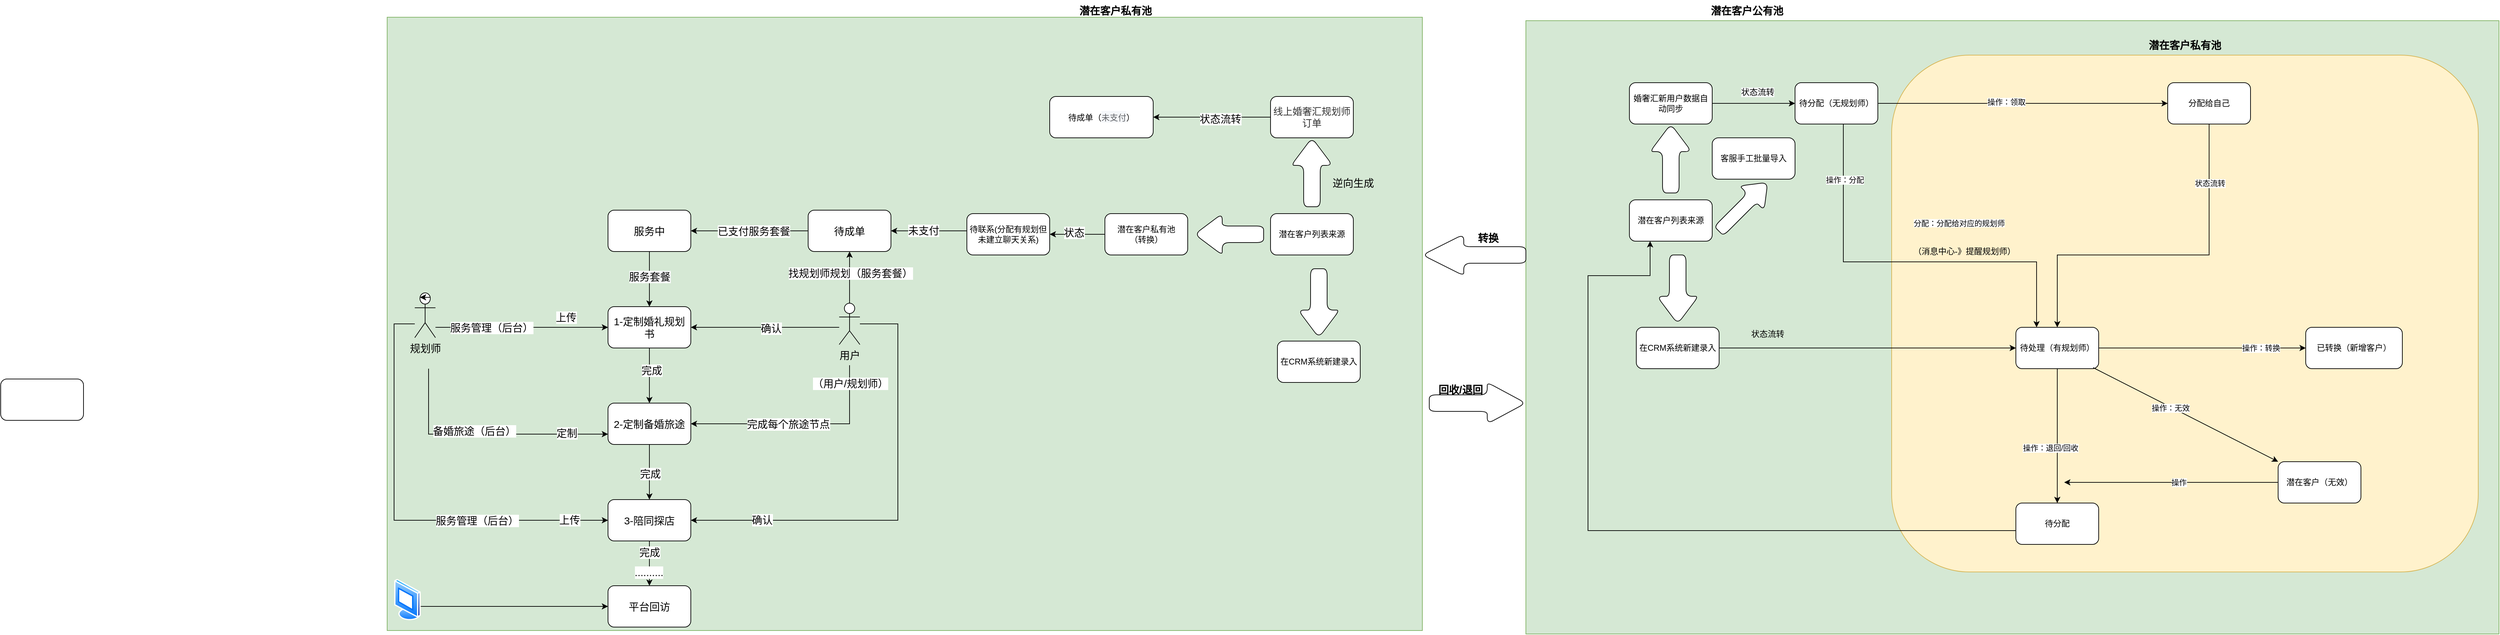 <mxfile version="20.5.3" type="github">
  <diagram id="AHrSXwYfTzhvrlqlwkTV" name="第 1 页">
    <mxGraphModel dx="5175" dy="2383" grid="1" gridSize="10" guides="1" tooltips="1" connect="1" arrows="1" fold="1" page="1" pageScale="1" pageWidth="827" pageHeight="1169" math="0" shadow="0">
      <root>
        <mxCell id="0" />
        <mxCell id="1" parent="0" />
        <mxCell id="m_f-bOdlUHWgCZtoHaHE-9" value="" style="rounded=0;whiteSpace=wrap;html=1;fontSize=15;fillColor=#d5e8d4;strokeColor=#82b366;" vertex="1" parent="1">
          <mxGeometry x="-1720" y="-65" width="1500" height="890" as="geometry" />
        </mxCell>
        <mxCell id="jvQon4aiT2xwoVpZ9eFU-58" value="" style="rounded=0;whiteSpace=wrap;html=1;fillColor=#d5e8d4;strokeColor=#82b366;" parent="1" vertex="1">
          <mxGeometry x="-70" y="-60" width="1410" height="890" as="geometry" />
        </mxCell>
        <mxCell id="m_f-bOdlUHWgCZtoHaHE-1" value="" style="rounded=1;whiteSpace=wrap;html=1;fillColor=#fff2cc;strokeColor=#d6b656;" vertex="1" parent="1">
          <mxGeometry x="460" y="-10" width="850" height="750" as="geometry" />
        </mxCell>
        <mxCell id="jvQon4aiT2xwoVpZ9eFU-1" value="潜在客户列表来源" style="rounded=1;whiteSpace=wrap;html=1;" parent="1" vertex="1">
          <mxGeometry x="80" y="200" width="120" height="60" as="geometry" />
        </mxCell>
        <mxCell id="jvQon4aiT2xwoVpZ9eFU-4" value="" style="shape=singleArrow;whiteSpace=wrap;html=1;arrowWidth=0.4;arrowSize=0.4;rounded=1;direction=south;rotation=-180;" parent="1" vertex="1">
          <mxGeometry x="110" y="90" width="60" height="100" as="geometry" />
        </mxCell>
        <mxCell id="jvQon4aiT2xwoVpZ9eFU-17" value="" style="edgeStyle=orthogonalEdgeStyle;rounded=0;orthogonalLoop=1;jettySize=auto;html=1;" parent="1" source="jvQon4aiT2xwoVpZ9eFU-5" target="jvQon4aiT2xwoVpZ9eFU-16" edge="1">
          <mxGeometry relative="1" as="geometry" />
        </mxCell>
        <mxCell id="jvQon4aiT2xwoVpZ9eFU-5" value="婚奢汇新用户数据自动同步" style="rounded=1;whiteSpace=wrap;html=1;" parent="1" vertex="1">
          <mxGeometry x="80" y="30" width="120" height="60" as="geometry" />
        </mxCell>
        <mxCell id="jvQon4aiT2xwoVpZ9eFU-6" value="客服手工批量导入" style="whiteSpace=wrap;html=1;rounded=1;" parent="1" vertex="1">
          <mxGeometry x="200" y="110" width="120" height="60" as="geometry" />
        </mxCell>
        <mxCell id="jvQon4aiT2xwoVpZ9eFU-14" value="" style="edgeStyle=orthogonalEdgeStyle;rounded=0;orthogonalLoop=1;jettySize=auto;html=1;" parent="1" source="jvQon4aiT2xwoVpZ9eFU-10" target="jvQon4aiT2xwoVpZ9eFU-13" edge="1">
          <mxGeometry relative="1" as="geometry" />
        </mxCell>
        <mxCell id="jvQon4aiT2xwoVpZ9eFU-10" value="在CRM系统新建录入" style="whiteSpace=wrap;html=1;rounded=1;" parent="1" vertex="1">
          <mxGeometry x="90" y="385" width="120" height="60" as="geometry" />
        </mxCell>
        <mxCell id="jvQon4aiT2xwoVpZ9eFU-12" value="" style="shape=singleArrow;whiteSpace=wrap;html=1;arrowWidth=0.4;arrowSize=0.4;rounded=1;direction=south;" parent="1" vertex="1">
          <mxGeometry x="120" y="280" width="60" height="100" as="geometry" />
        </mxCell>
        <mxCell id="jvQon4aiT2xwoVpZ9eFU-26" value="" style="edgeStyle=orthogonalEdgeStyle;rounded=0;orthogonalLoop=1;jettySize=auto;html=1;" parent="1" source="jvQon4aiT2xwoVpZ9eFU-13" target="jvQon4aiT2xwoVpZ9eFU-25" edge="1">
          <mxGeometry relative="1" as="geometry" />
        </mxCell>
        <mxCell id="jvQon4aiT2xwoVpZ9eFU-27" value="操作：退回/回收" style="edgeLabel;html=1;align=center;verticalAlign=middle;resizable=0;points=[];" parent="jvQon4aiT2xwoVpZ9eFU-26" vertex="1" connectable="0">
          <mxGeometry x="-0.1" y="1" relative="1" as="geometry">
            <mxPoint x="-11" y="27" as="offset" />
          </mxGeometry>
        </mxCell>
        <mxCell id="jvQon4aiT2xwoVpZ9eFU-37" value="" style="edgeStyle=orthogonalEdgeStyle;rounded=0;orthogonalLoop=1;jettySize=auto;html=1;" parent="1" source="jvQon4aiT2xwoVpZ9eFU-13" target="jvQon4aiT2xwoVpZ9eFU-36" edge="1">
          <mxGeometry relative="1" as="geometry" />
        </mxCell>
        <mxCell id="jvQon4aiT2xwoVpZ9eFU-39" value="操作：转换" style="edgeLabel;html=1;align=center;verticalAlign=middle;resizable=0;points=[];" parent="jvQon4aiT2xwoVpZ9eFU-37" vertex="1" connectable="0">
          <mxGeometry x="-0.496" y="2" relative="1" as="geometry">
            <mxPoint x="159" y="2" as="offset" />
          </mxGeometry>
        </mxCell>
        <mxCell id="jvQon4aiT2xwoVpZ9eFU-13" value="待处理（有规划师）" style="whiteSpace=wrap;html=1;rounded=1;" parent="1" vertex="1">
          <mxGeometry x="640" y="385" width="120" height="60" as="geometry" />
        </mxCell>
        <mxCell id="jvQon4aiT2xwoVpZ9eFU-15" value="状态流转" style="text;html=1;align=center;verticalAlign=middle;resizable=0;points=[];autosize=1;strokeColor=none;fillColor=none;" parent="1" vertex="1">
          <mxGeometry x="245" y="380" width="70" height="30" as="geometry" />
        </mxCell>
        <mxCell id="jvQon4aiT2xwoVpZ9eFU-21" style="edgeStyle=orthogonalEdgeStyle;rounded=0;orthogonalLoop=1;jettySize=auto;html=1;entryX=0.25;entryY=0;entryDx=0;entryDy=0;" parent="1" source="jvQon4aiT2xwoVpZ9eFU-16" target="jvQon4aiT2xwoVpZ9eFU-13" edge="1">
          <mxGeometry relative="1" as="geometry">
            <mxPoint x="380" y="370" as="targetPoint" />
            <Array as="points">
              <mxPoint x="390" y="290" />
              <mxPoint x="670" y="290" />
            </Array>
          </mxGeometry>
        </mxCell>
        <mxCell id="jvQon4aiT2xwoVpZ9eFU-24" value="操作：分配" style="edgeLabel;html=1;align=center;verticalAlign=middle;resizable=0;points=[];" parent="jvQon4aiT2xwoVpZ9eFU-21" vertex="1" connectable="0">
          <mxGeometry x="-0.539" y="2" relative="1" as="geometry">
            <mxPoint y="-52" as="offset" />
          </mxGeometry>
        </mxCell>
        <mxCell id="jvQon4aiT2xwoVpZ9eFU-29" value="" style="edgeStyle=orthogonalEdgeStyle;rounded=0;orthogonalLoop=1;jettySize=auto;html=1;" parent="1" source="jvQon4aiT2xwoVpZ9eFU-16" target="jvQon4aiT2xwoVpZ9eFU-28" edge="1">
          <mxGeometry relative="1" as="geometry" />
        </mxCell>
        <mxCell id="jvQon4aiT2xwoVpZ9eFU-31" value="操作：领取" style="edgeLabel;html=1;align=center;verticalAlign=middle;resizable=0;points=[];" parent="jvQon4aiT2xwoVpZ9eFU-29" vertex="1" connectable="0">
          <mxGeometry x="-0.117" y="3" relative="1" as="geometry">
            <mxPoint y="1" as="offset" />
          </mxGeometry>
        </mxCell>
        <mxCell id="jvQon4aiT2xwoVpZ9eFU-16" value="待分配（无规划师）" style="whiteSpace=wrap;html=1;rounded=1;" parent="1" vertex="1">
          <mxGeometry x="320" y="30" width="120" height="60" as="geometry" />
        </mxCell>
        <mxCell id="jvQon4aiT2xwoVpZ9eFU-18" value="&lt;meta charset=&quot;utf-8&quot;&gt;&lt;span style=&quot;color: rgb(0, 0, 0); font-family: Helvetica; font-size: 12px; font-style: normal; font-variant-ligatures: normal; font-variant-caps: normal; font-weight: 400; letter-spacing: normal; orphans: 2; text-align: center; text-indent: 0px; text-transform: none; widows: 2; word-spacing: 0px; -webkit-text-stroke-width: 0px; background-color: rgb(248, 249, 250); text-decoration-thickness: initial; text-decoration-style: initial; text-decoration-color: initial; float: none; display: inline !important;&quot;&gt;状态流转&lt;/span&gt;" style="text;whiteSpace=wrap;html=1;" parent="1" vertex="1">
          <mxGeometry x="240" y="30" width="80" height="40" as="geometry" />
        </mxCell>
        <mxCell id="jvQon4aiT2xwoVpZ9eFU-19" value="" style="shape=singleArrow;whiteSpace=wrap;html=1;arrowWidth=0.378;arrowSize=0.323;rounded=1;direction=north;rotation=45;" parent="1" vertex="1">
          <mxGeometry x="220" y="160" width="50" height="100" as="geometry" />
        </mxCell>
        <mxCell id="jvQon4aiT2xwoVpZ9eFU-23" value="（消息中心-》提醒规划师）" style="text;html=1;align=center;verticalAlign=middle;resizable=0;points=[];autosize=1;strokeColor=none;fillColor=none;" parent="1" vertex="1">
          <mxGeometry x="480" y="260" width="170" height="30" as="geometry" />
        </mxCell>
        <mxCell id="jvQon4aiT2xwoVpZ9eFU-35" style="edgeStyle=orthogonalEdgeStyle;rounded=0;orthogonalLoop=1;jettySize=auto;html=1;entryX=0.25;entryY=1;entryDx=0;entryDy=0;" parent="1" source="jvQon4aiT2xwoVpZ9eFU-25" target="jvQon4aiT2xwoVpZ9eFU-1" edge="1">
          <mxGeometry relative="1" as="geometry">
            <mxPoint x="30" y="330" as="targetPoint" />
            <Array as="points">
              <mxPoint x="20" y="680" />
              <mxPoint x="20" y="310" />
              <mxPoint x="110" y="310" />
            </Array>
          </mxGeometry>
        </mxCell>
        <mxCell id="jvQon4aiT2xwoVpZ9eFU-25" value="待分配" style="whiteSpace=wrap;html=1;rounded=1;" parent="1" vertex="1">
          <mxGeometry x="640" y="640" width="120" height="60" as="geometry" />
        </mxCell>
        <mxCell id="jvQon4aiT2xwoVpZ9eFU-33" style="edgeStyle=orthogonalEdgeStyle;rounded=0;orthogonalLoop=1;jettySize=auto;html=1;entryX=0.5;entryY=0;entryDx=0;entryDy=0;" parent="1" source="jvQon4aiT2xwoVpZ9eFU-28" target="jvQon4aiT2xwoVpZ9eFU-13" edge="1">
          <mxGeometry relative="1" as="geometry">
            <Array as="points">
              <mxPoint x="920" y="280" />
              <mxPoint x="700" y="280" />
            </Array>
          </mxGeometry>
        </mxCell>
        <mxCell id="jvQon4aiT2xwoVpZ9eFU-34" value="状态流转" style="edgeLabel;html=1;align=center;verticalAlign=middle;resizable=0;points=[];" parent="jvQon4aiT2xwoVpZ9eFU-33" vertex="1" connectable="0">
          <mxGeometry x="-0.666" y="1" relative="1" as="geometry">
            <mxPoint as="offset" />
          </mxGeometry>
        </mxCell>
        <mxCell id="jvQon4aiT2xwoVpZ9eFU-28" value="分配给自己" style="whiteSpace=wrap;html=1;rounded=1;" parent="1" vertex="1">
          <mxGeometry x="860" y="30" width="120" height="60" as="geometry" />
        </mxCell>
        <mxCell id="jvQon4aiT2xwoVpZ9eFU-30" value="&lt;span style=&quot;color: rgb(0, 0, 0); font-family: Helvetica; font-size: 11px; font-style: normal; font-variant-ligatures: normal; font-variant-caps: normal; font-weight: 400; letter-spacing: normal; orphans: 2; text-align: center; text-indent: 0px; text-transform: none; widows: 2; word-spacing: 0px; -webkit-text-stroke-width: 0px; background-color: rgb(255, 255, 255); text-decoration-thickness: initial; text-decoration-style: initial; text-decoration-color: initial; float: none; display: inline !important;&quot;&gt;分配：分配给对应的规划师&lt;/span&gt;" style="text;whiteSpace=wrap;html=1;" parent="1" vertex="1">
          <mxGeometry x="490" y="220" width="150" height="40" as="geometry" />
        </mxCell>
        <mxCell id="jvQon4aiT2xwoVpZ9eFU-36" value="已转换（新增客户）" style="whiteSpace=wrap;html=1;rounded=1;" parent="1" vertex="1">
          <mxGeometry x="1060" y="385" width="140" height="60" as="geometry" />
        </mxCell>
        <mxCell id="jvQon4aiT2xwoVpZ9eFU-40" value="" style="endArrow=classic;html=1;rounded=0;exitX=0.933;exitY=0.975;exitDx=0;exitDy=0;exitPerimeter=0;entryX=0;entryY=0;entryDx=0;entryDy=0;" parent="1" source="jvQon4aiT2xwoVpZ9eFU-13" target="jvQon4aiT2xwoVpZ9eFU-41" edge="1">
          <mxGeometry width="50" height="50" relative="1" as="geometry">
            <mxPoint x="620" y="540" as="sourcePoint" />
            <mxPoint x="630" y="520" as="targetPoint" />
          </mxGeometry>
        </mxCell>
        <mxCell id="jvQon4aiT2xwoVpZ9eFU-42" value="操作：无效" style="edgeLabel;html=1;align=center;verticalAlign=middle;resizable=0;points=[];" parent="jvQon4aiT2xwoVpZ9eFU-40" vertex="1" connectable="0">
          <mxGeometry x="-0.158" y="-1" relative="1" as="geometry">
            <mxPoint as="offset" />
          </mxGeometry>
        </mxCell>
        <mxCell id="jvQon4aiT2xwoVpZ9eFU-43" style="edgeStyle=orthogonalEdgeStyle;rounded=0;orthogonalLoop=1;jettySize=auto;html=1;" parent="1" source="jvQon4aiT2xwoVpZ9eFU-41" edge="1">
          <mxGeometry relative="1" as="geometry">
            <mxPoint x="710" y="610" as="targetPoint" />
          </mxGeometry>
        </mxCell>
        <mxCell id="jvQon4aiT2xwoVpZ9eFU-45" value="操作" style="edgeLabel;html=1;align=center;verticalAlign=middle;resizable=0;points=[];" parent="jvQon4aiT2xwoVpZ9eFU-43" vertex="1" connectable="0">
          <mxGeometry x="-0.074" relative="1" as="geometry">
            <mxPoint as="offset" />
          </mxGeometry>
        </mxCell>
        <mxCell id="jvQon4aiT2xwoVpZ9eFU-41" value="潜在客户（无效）" style="rounded=1;whiteSpace=wrap;html=1;" parent="1" vertex="1">
          <mxGeometry x="1020" y="580" width="120" height="60" as="geometry" />
        </mxCell>
        <mxCell id="jvQon4aiT2xwoVpZ9eFU-49" value="潜在客户列表来源" style="rounded=1;whiteSpace=wrap;html=1;" parent="1" vertex="1">
          <mxGeometry x="-440" y="220" width="120" height="60" as="geometry" />
        </mxCell>
        <mxCell id="jvQon4aiT2xwoVpZ9eFU-50" value="" style="shape=singleArrow;whiteSpace=wrap;html=1;arrowWidth=0.4;arrowSize=0.4;rounded=1;direction=south;rotation=-180;" parent="1" vertex="1">
          <mxGeometry x="-410" y="110" width="60" height="100" as="geometry" />
        </mxCell>
        <mxCell id="m_f-bOdlUHWgCZtoHaHE-18" value="" style="edgeStyle=orthogonalEdgeStyle;rounded=0;orthogonalLoop=1;jettySize=auto;html=1;fontSize=15;" edge="1" parent="1" source="jvQon4aiT2xwoVpZ9eFU-51" target="m_f-bOdlUHWgCZtoHaHE-17">
          <mxGeometry relative="1" as="geometry" />
        </mxCell>
        <mxCell id="m_f-bOdlUHWgCZtoHaHE-19" value="状态流转" style="edgeLabel;html=1;align=center;verticalAlign=middle;resizable=0;points=[];fontSize=15;" vertex="1" connectable="0" parent="m_f-bOdlUHWgCZtoHaHE-18">
          <mxGeometry x="-0.133" y="2" relative="1" as="geometry">
            <mxPoint as="offset" />
          </mxGeometry>
        </mxCell>
        <mxCell id="jvQon4aiT2xwoVpZ9eFU-51" value="&lt;span style=&quot;color: rgb(51, 51, 51); font-family: PingFangSC-Regular, &amp;quot;PingFang SC&amp;quot;, sans-serif; font-size: 14px; text-align: left; background-color: rgb(255, 255, 255);&quot;&gt;线上婚奢汇规划师订单&lt;/span&gt;" style="rounded=1;whiteSpace=wrap;html=1;" parent="1" vertex="1">
          <mxGeometry x="-440" y="50" width="120" height="60" as="geometry" />
        </mxCell>
        <mxCell id="m_f-bOdlUHWgCZtoHaHE-21" value="" style="edgeStyle=orthogonalEdgeStyle;rounded=0;orthogonalLoop=1;jettySize=auto;html=1;fontSize=15;" edge="1" parent="1" source="jvQon4aiT2xwoVpZ9eFU-52" target="m_f-bOdlUHWgCZtoHaHE-20">
          <mxGeometry relative="1" as="geometry" />
        </mxCell>
        <mxCell id="m_f-bOdlUHWgCZtoHaHE-45" value="状态" style="edgeLabel;html=1;align=center;verticalAlign=middle;resizable=0;points=[];fontSize=15;" vertex="1" connectable="0" parent="m_f-bOdlUHWgCZtoHaHE-21">
          <mxGeometry x="0.143" y="-3" relative="1" as="geometry">
            <mxPoint as="offset" />
          </mxGeometry>
        </mxCell>
        <mxCell id="jvQon4aiT2xwoVpZ9eFU-52" value="潜在客户私有池&lt;br&gt;（转换）" style="whiteSpace=wrap;html=1;rounded=1;" parent="1" vertex="1">
          <mxGeometry x="-680" y="220" width="120" height="60" as="geometry" />
        </mxCell>
        <mxCell id="jvQon4aiT2xwoVpZ9eFU-53" value="在CRM系统新建录入" style="whiteSpace=wrap;html=1;rounded=1;" parent="1" vertex="1">
          <mxGeometry x="-430" y="405" width="120" height="60" as="geometry" />
        </mxCell>
        <mxCell id="jvQon4aiT2xwoVpZ9eFU-54" value="" style="shape=singleArrow;whiteSpace=wrap;html=1;arrowWidth=0.4;arrowSize=0.4;rounded=1;direction=south;" parent="1" vertex="1">
          <mxGeometry x="-400" y="300" width="60" height="100" as="geometry" />
        </mxCell>
        <mxCell id="jvQon4aiT2xwoVpZ9eFU-55" value="" style="shape=singleArrow;whiteSpace=wrap;html=1;arrowWidth=0.4;arrowSize=0.4;rounded=1;direction=west;" parent="1" vertex="1">
          <mxGeometry x="-550" y="220" width="100" height="60" as="geometry" />
        </mxCell>
        <mxCell id="jvQon4aiT2xwoVpZ9eFU-61" value="&lt;b&gt;&lt;font style=&quot;font-size: 15px;&quot;&gt;潜在客户公有池&lt;/font&gt;&lt;/b&gt;" style="text;html=1;align=center;verticalAlign=middle;resizable=0;points=[];autosize=1;strokeColor=none;fillColor=none;" parent="1" vertex="1">
          <mxGeometry x="185" y="-90" width="130" height="30" as="geometry" />
        </mxCell>
        <mxCell id="m_f-bOdlUHWgCZtoHaHE-4" value="&lt;b style=&quot;font-size: 12px;&quot;&gt;&lt;font style=&quot;font-size: 15px;&quot;&gt;潜在客户私有池&lt;/font&gt;&lt;/b&gt;" style="text;html=1;strokeColor=none;fillColor=none;align=center;verticalAlign=middle;whiteSpace=wrap;rounded=0;fontSize=15;" vertex="1" parent="1">
          <mxGeometry x="810" y="-40" width="150" height="30" as="geometry" />
        </mxCell>
        <mxCell id="m_f-bOdlUHWgCZtoHaHE-10" value="&lt;b style=&quot;font-size: 12px;&quot;&gt;&lt;font style=&quot;font-size: 15px;&quot;&gt;潜在客户私有池&lt;/font&gt;&lt;/b&gt;" style="text;html=1;align=center;verticalAlign=middle;resizable=0;points=[];autosize=1;strokeColor=none;fillColor=none;fontSize=15;" vertex="1" parent="1">
          <mxGeometry x="-730" y="-90" width="130" height="30" as="geometry" />
        </mxCell>
        <mxCell id="m_f-bOdlUHWgCZtoHaHE-11" value="" style="shape=singleArrow;whiteSpace=wrap;html=1;arrowWidth=0.4;arrowSize=0.4;rounded=1;direction=west;" vertex="1" parent="1">
          <mxGeometry x="-220" y="250" width="150" height="60" as="geometry" />
        </mxCell>
        <mxCell id="m_f-bOdlUHWgCZtoHaHE-12" value="&lt;b&gt;转换&lt;/b&gt;" style="text;html=1;align=center;verticalAlign=middle;resizable=0;points=[];autosize=1;strokeColor=none;fillColor=none;fontSize=15;" vertex="1" parent="1">
          <mxGeometry x="-150" y="240" width="50" height="30" as="geometry" />
        </mxCell>
        <mxCell id="m_f-bOdlUHWgCZtoHaHE-14" value="逆向生成" style="text;html=1;strokeColor=none;fillColor=none;align=center;verticalAlign=middle;whiteSpace=wrap;rounded=0;fontSize=15;" vertex="1" parent="1">
          <mxGeometry x="-370" y="160" width="100" height="30" as="geometry" />
        </mxCell>
        <mxCell id="m_f-bOdlUHWgCZtoHaHE-15" value="" style="shape=singleArrow;whiteSpace=wrap;html=1;arrowWidth=0.4;arrowSize=0.4;rounded=1;direction=east;" vertex="1" parent="1">
          <mxGeometry x="-210" y="465" width="140" height="60" as="geometry" />
        </mxCell>
        <mxCell id="m_f-bOdlUHWgCZtoHaHE-16" value="&lt;b&gt;回收/退回&lt;/b&gt;" style="text;html=1;align=center;verticalAlign=middle;resizable=0;points=[];autosize=1;strokeColor=none;fillColor=none;fontSize=15;" vertex="1" parent="1">
          <mxGeometry x="-210" y="460" width="90" height="30" as="geometry" />
        </mxCell>
        <mxCell id="m_f-bOdlUHWgCZtoHaHE-17" value="待成单（&lt;font face=&quot;Helvetica Neue, Helvetica, PingFang SC, Hiragino Sans GB, Microsoft YaHei, 微软雅黑, Arial, sans-serif&quot; color=&quot;#606266&quot;&gt;&lt;span style=&quot;background-color: rgb(245, 247, 250);&quot;&gt;未支付&lt;/span&gt;&lt;/font&gt;）" style="whiteSpace=wrap;html=1;rounded=1;" vertex="1" parent="1">
          <mxGeometry x="-760" y="50" width="150" height="60" as="geometry" />
        </mxCell>
        <mxCell id="m_f-bOdlUHWgCZtoHaHE-31" style="edgeStyle=orthogonalEdgeStyle;rounded=0;orthogonalLoop=1;jettySize=auto;html=1;entryX=1;entryY=0.5;entryDx=0;entryDy=0;fontSize=15;" edge="1" parent="1" source="m_f-bOdlUHWgCZtoHaHE-20" target="m_f-bOdlUHWgCZtoHaHE-23">
          <mxGeometry relative="1" as="geometry">
            <Array as="points">
              <mxPoint x="-910" y="245" />
              <mxPoint x="-910" y="245" />
            </Array>
          </mxGeometry>
        </mxCell>
        <mxCell id="m_f-bOdlUHWgCZtoHaHE-48" value="未支付" style="edgeLabel;html=1;align=center;verticalAlign=middle;resizable=0;points=[];fontSize=15;" vertex="1" connectable="0" parent="m_f-bOdlUHWgCZtoHaHE-31">
          <mxGeometry x="0.143" y="-1" relative="1" as="geometry">
            <mxPoint as="offset" />
          </mxGeometry>
        </mxCell>
        <mxCell id="m_f-bOdlUHWgCZtoHaHE-20" value="待联系(分配有规划但未建立聊天关系)" style="whiteSpace=wrap;html=1;rounded=1;" vertex="1" parent="1">
          <mxGeometry x="-880" y="220" width="120" height="60" as="geometry" />
        </mxCell>
        <mxCell id="m_f-bOdlUHWgCZtoHaHE-24" value="" style="edgeStyle=orthogonalEdgeStyle;rounded=0;orthogonalLoop=1;jettySize=auto;html=1;fontSize=15;" edge="1" parent="1" source="m_f-bOdlUHWgCZtoHaHE-22" target="m_f-bOdlUHWgCZtoHaHE-23">
          <mxGeometry relative="1" as="geometry" />
        </mxCell>
        <mxCell id="m_f-bOdlUHWgCZtoHaHE-26" value="找规划师规划（服务套餐）" style="edgeLabel;html=1;align=center;verticalAlign=middle;resizable=0;points=[];fontSize=15;" vertex="1" connectable="0" parent="m_f-bOdlUHWgCZtoHaHE-24">
          <mxGeometry x="0.185" y="-1" relative="1" as="geometry">
            <mxPoint as="offset" />
          </mxGeometry>
        </mxCell>
        <mxCell id="m_f-bOdlUHWgCZtoHaHE-59" style="edgeStyle=orthogonalEdgeStyle;rounded=0;orthogonalLoop=1;jettySize=auto;html=1;entryX=1;entryY=0.5;entryDx=0;entryDy=0;fontSize=15;" edge="1" parent="1" source="m_f-bOdlUHWgCZtoHaHE-22" target="m_f-bOdlUHWgCZtoHaHE-39">
          <mxGeometry relative="1" as="geometry">
            <Array as="points">
              <mxPoint x="-1120" y="385" />
              <mxPoint x="-1120" y="385" />
            </Array>
          </mxGeometry>
        </mxCell>
        <mxCell id="m_f-bOdlUHWgCZtoHaHE-60" value="确认" style="edgeLabel;html=1;align=center;verticalAlign=middle;resizable=0;points=[];fontSize=15;" vertex="1" connectable="0" parent="m_f-bOdlUHWgCZtoHaHE-59">
          <mxGeometry x="-0.063" y="1" relative="1" as="geometry">
            <mxPoint x="1" as="offset" />
          </mxGeometry>
        </mxCell>
        <mxCell id="m_f-bOdlUHWgCZtoHaHE-67" style="edgeStyle=orthogonalEdgeStyle;rounded=0;orthogonalLoop=1;jettySize=auto;html=1;entryX=1;entryY=0.5;entryDx=0;entryDy=0;fontSize=15;" edge="1" parent="1" target="m_f-bOdlUHWgCZtoHaHE-61">
          <mxGeometry relative="1" as="geometry">
            <mxPoint x="-1050" y="440" as="sourcePoint" />
            <Array as="points">
              <mxPoint x="-1050" y="525" />
            </Array>
          </mxGeometry>
        </mxCell>
        <mxCell id="m_f-bOdlUHWgCZtoHaHE-69" value="完成每个旅途节点" style="edgeLabel;html=1;align=center;verticalAlign=middle;resizable=0;points=[];fontSize=15;" vertex="1" connectable="0" parent="m_f-bOdlUHWgCZtoHaHE-67">
          <mxGeometry x="0.42" y="1" relative="1" as="geometry">
            <mxPoint x="49" y="-1" as="offset" />
          </mxGeometry>
        </mxCell>
        <mxCell id="m_f-bOdlUHWgCZtoHaHE-78" value="（用户/规划师）" style="edgeLabel;html=1;align=center;verticalAlign=middle;resizable=0;points=[];fontSize=15;" vertex="1" connectable="0" parent="m_f-bOdlUHWgCZtoHaHE-67">
          <mxGeometry x="-0.838" y="1" relative="1" as="geometry">
            <mxPoint as="offset" />
          </mxGeometry>
        </mxCell>
        <mxCell id="m_f-bOdlUHWgCZtoHaHE-83" style="edgeStyle=orthogonalEdgeStyle;rounded=0;orthogonalLoop=1;jettySize=auto;html=1;entryX=1;entryY=0.5;entryDx=0;entryDy=0;fontSize=15;" edge="1" parent="1" source="m_f-bOdlUHWgCZtoHaHE-22" target="m_f-bOdlUHWgCZtoHaHE-73">
          <mxGeometry relative="1" as="geometry">
            <Array as="points">
              <mxPoint x="-980" y="380" />
              <mxPoint x="-980" y="665" />
            </Array>
          </mxGeometry>
        </mxCell>
        <mxCell id="m_f-bOdlUHWgCZtoHaHE-84" value="确认" style="edgeLabel;html=1;align=center;verticalAlign=middle;resizable=0;points=[];fontSize=15;" vertex="1" connectable="0" parent="m_f-bOdlUHWgCZtoHaHE-83">
          <mxGeometry x="0.679" y="-1" relative="1" as="geometry">
            <mxPoint as="offset" />
          </mxGeometry>
        </mxCell>
        <mxCell id="m_f-bOdlUHWgCZtoHaHE-22" value="用户" style="shape=umlActor;verticalLabelPosition=bottom;verticalAlign=top;html=1;outlineConnect=0;fontSize=15;" vertex="1" parent="1">
          <mxGeometry x="-1065" y="350" width="30" height="60" as="geometry" />
        </mxCell>
        <mxCell id="m_f-bOdlUHWgCZtoHaHE-35" style="edgeStyle=orthogonalEdgeStyle;rounded=0;orthogonalLoop=1;jettySize=auto;html=1;fontSize=15;entryX=1;entryY=0.5;entryDx=0;entryDy=0;" edge="1" parent="1" source="m_f-bOdlUHWgCZtoHaHE-23" target="m_f-bOdlUHWgCZtoHaHE-36">
          <mxGeometry relative="1" as="geometry">
            <mxPoint x="-1220.0" y="245" as="targetPoint" />
          </mxGeometry>
        </mxCell>
        <mxCell id="m_f-bOdlUHWgCZtoHaHE-37" value="已支付服务套餐" style="edgeLabel;html=1;align=center;verticalAlign=middle;resizable=0;points=[];fontSize=15;" vertex="1" connectable="0" parent="m_f-bOdlUHWgCZtoHaHE-35">
          <mxGeometry x="0.325" y="-1" relative="1" as="geometry">
            <mxPoint x="33" y="1" as="offset" />
          </mxGeometry>
        </mxCell>
        <mxCell id="m_f-bOdlUHWgCZtoHaHE-23" value="" style="rounded=1;whiteSpace=wrap;html=1;fontSize=15;verticalAlign=top;" vertex="1" parent="1">
          <mxGeometry x="-1110" y="215" width="120" height="60" as="geometry" />
        </mxCell>
        <mxCell id="m_f-bOdlUHWgCZtoHaHE-28" value="待成单" style="text;html=1;strokeColor=none;fillColor=none;align=center;verticalAlign=middle;whiteSpace=wrap;rounded=0;fontSize=15;" vertex="1" parent="1">
          <mxGeometry x="-1080" y="230" width="60" height="30" as="geometry" />
        </mxCell>
        <mxCell id="m_f-bOdlUHWgCZtoHaHE-32" value="" style="rounded=1;whiteSpace=wrap;html=1;fontSize=15;verticalAlign=top;" vertex="1" parent="1">
          <mxGeometry x="-2280" y="460" width="120" height="60" as="geometry" />
        </mxCell>
        <mxCell id="m_f-bOdlUHWgCZtoHaHE-40" value="" style="edgeStyle=orthogonalEdgeStyle;rounded=0;orthogonalLoop=1;jettySize=auto;html=1;fontSize=15;" edge="1" parent="1" source="m_f-bOdlUHWgCZtoHaHE-36" target="m_f-bOdlUHWgCZtoHaHE-39">
          <mxGeometry relative="1" as="geometry" />
        </mxCell>
        <mxCell id="m_f-bOdlUHWgCZtoHaHE-42" value="&lt;span style=&quot;background-color: rgb(248, 249, 250);&quot;&gt;服务套餐&lt;/span&gt;" style="edgeLabel;html=1;align=center;verticalAlign=middle;resizable=0;points=[];fontSize=15;" vertex="1" connectable="0" parent="m_f-bOdlUHWgCZtoHaHE-40">
          <mxGeometry x="-0.129" relative="1" as="geometry">
            <mxPoint y="1" as="offset" />
          </mxGeometry>
        </mxCell>
        <mxCell id="m_f-bOdlUHWgCZtoHaHE-36" value="服务中" style="rounded=1;whiteSpace=wrap;html=1;fontSize=15;" vertex="1" parent="1">
          <mxGeometry x="-1400" y="215" width="120" height="60" as="geometry" />
        </mxCell>
        <mxCell id="m_f-bOdlUHWgCZtoHaHE-62" value="" style="edgeStyle=orthogonalEdgeStyle;rounded=0;orthogonalLoop=1;jettySize=auto;html=1;fontSize=15;" edge="1" parent="1" source="m_f-bOdlUHWgCZtoHaHE-39" target="m_f-bOdlUHWgCZtoHaHE-61">
          <mxGeometry relative="1" as="geometry" />
        </mxCell>
        <mxCell id="m_f-bOdlUHWgCZtoHaHE-68" value="完成" style="edgeLabel;html=1;align=center;verticalAlign=middle;resizable=0;points=[];fontSize=15;" vertex="1" connectable="0" parent="m_f-bOdlUHWgCZtoHaHE-62">
          <mxGeometry x="-0.236" y="3" relative="1" as="geometry">
            <mxPoint y="1" as="offset" />
          </mxGeometry>
        </mxCell>
        <mxCell id="m_f-bOdlUHWgCZtoHaHE-39" value="1-定制婚礼规划书" style="whiteSpace=wrap;html=1;fontSize=15;rounded=1;" vertex="1" parent="1">
          <mxGeometry x="-1400" y="355" width="120" height="60" as="geometry" />
        </mxCell>
        <mxCell id="m_f-bOdlUHWgCZtoHaHE-50" style="edgeStyle=orthogonalEdgeStyle;rounded=0;orthogonalLoop=1;jettySize=auto;html=1;entryX=0;entryY=0.5;entryDx=0;entryDy=0;fontSize=15;" edge="1" parent="1" source="m_f-bOdlUHWgCZtoHaHE-49" target="m_f-bOdlUHWgCZtoHaHE-39">
          <mxGeometry relative="1" as="geometry">
            <Array as="points">
              <mxPoint x="-1590" y="385" />
              <mxPoint x="-1590" y="385" />
            </Array>
          </mxGeometry>
        </mxCell>
        <mxCell id="m_f-bOdlUHWgCZtoHaHE-57" value="服务管理（后台）" style="edgeLabel;html=1;align=center;verticalAlign=middle;resizable=0;points=[];fontSize=15;" vertex="1" connectable="0" parent="m_f-bOdlUHWgCZtoHaHE-50">
          <mxGeometry x="-0.669" y="-3" relative="1" as="geometry">
            <mxPoint x="39" y="-3" as="offset" />
          </mxGeometry>
        </mxCell>
        <mxCell id="m_f-bOdlUHWgCZtoHaHE-58" value="上传" style="edgeLabel;html=1;align=center;verticalAlign=middle;resizable=0;points=[];fontSize=15;" vertex="1" connectable="0" parent="m_f-bOdlUHWgCZtoHaHE-50">
          <mxGeometry x="0.509" y="-5" relative="1" as="geometry">
            <mxPoint y="-20" as="offset" />
          </mxGeometry>
        </mxCell>
        <mxCell id="m_f-bOdlUHWgCZtoHaHE-64" style="edgeStyle=orthogonalEdgeStyle;rounded=0;orthogonalLoop=1;jettySize=auto;html=1;fontSize=15;entryX=0;entryY=0.75;entryDx=0;entryDy=0;" edge="1" parent="1" target="m_f-bOdlUHWgCZtoHaHE-61">
          <mxGeometry relative="1" as="geometry">
            <mxPoint x="-1660" y="445" as="sourcePoint" />
            <mxPoint x="-1445" y="540" as="targetPoint" />
            <Array as="points">
              <mxPoint x="-1660" y="445" />
              <mxPoint x="-1660" y="540" />
            </Array>
          </mxGeometry>
        </mxCell>
        <mxCell id="m_f-bOdlUHWgCZtoHaHE-65" value="备婚旅途（后台）" style="edgeLabel;html=1;align=center;verticalAlign=middle;resizable=0;points=[];fontSize=15;" vertex="1" connectable="0" parent="m_f-bOdlUHWgCZtoHaHE-64">
          <mxGeometry x="-0.166" relative="1" as="geometry">
            <mxPoint x="13" y="-5" as="offset" />
          </mxGeometry>
        </mxCell>
        <mxCell id="m_f-bOdlUHWgCZtoHaHE-66" value="定制" style="edgeLabel;html=1;align=center;verticalAlign=middle;resizable=0;points=[];fontSize=15;" vertex="1" connectable="0" parent="m_f-bOdlUHWgCZtoHaHE-64">
          <mxGeometry x="0.665" y="2" relative="1" as="geometry">
            <mxPoint x="-1" as="offset" />
          </mxGeometry>
        </mxCell>
        <mxCell id="m_f-bOdlUHWgCZtoHaHE-80" style="edgeStyle=orthogonalEdgeStyle;rounded=0;orthogonalLoop=1;jettySize=auto;html=1;entryX=0;entryY=0.5;entryDx=0;entryDy=0;fontSize=15;" edge="1" parent="1" source="m_f-bOdlUHWgCZtoHaHE-49" target="m_f-bOdlUHWgCZtoHaHE-73">
          <mxGeometry relative="1" as="geometry">
            <Array as="points">
              <mxPoint x="-1710" y="380" />
              <mxPoint x="-1710" y="665" />
            </Array>
          </mxGeometry>
        </mxCell>
        <mxCell id="m_f-bOdlUHWgCZtoHaHE-81" value="服务管理（后台）" style="edgeLabel;html=1;align=center;verticalAlign=middle;resizable=0;points=[];fontSize=15;" vertex="1" connectable="0" parent="m_f-bOdlUHWgCZtoHaHE-80">
          <mxGeometry x="0.314" y="-1" relative="1" as="geometry">
            <mxPoint x="24" y="-1" as="offset" />
          </mxGeometry>
        </mxCell>
        <mxCell id="m_f-bOdlUHWgCZtoHaHE-82" value="上传" style="edgeLabel;html=1;align=center;verticalAlign=middle;resizable=0;points=[];fontSize=15;" vertex="1" connectable="0" parent="m_f-bOdlUHWgCZtoHaHE-80">
          <mxGeometry x="0.817" y="1" relative="1" as="geometry">
            <mxPoint x="1" as="offset" />
          </mxGeometry>
        </mxCell>
        <mxCell id="m_f-bOdlUHWgCZtoHaHE-49" value="规划师" style="shape=umlActor;verticalLabelPosition=bottom;verticalAlign=top;html=1;outlineConnect=0;fontSize=15;" vertex="1" parent="1">
          <mxGeometry x="-1680" y="335" width="30" height="65" as="geometry" />
        </mxCell>
        <mxCell id="m_f-bOdlUHWgCZtoHaHE-53" style="edgeStyle=orthogonalEdgeStyle;rounded=0;orthogonalLoop=1;jettySize=auto;html=1;exitX=0.75;exitY=0.1;exitDx=0;exitDy=0;exitPerimeter=0;entryX=0.25;entryY=0.1;entryDx=0;entryDy=0;entryPerimeter=0;fontSize=15;" edge="1" parent="1" source="m_f-bOdlUHWgCZtoHaHE-49" target="m_f-bOdlUHWgCZtoHaHE-49">
          <mxGeometry relative="1" as="geometry" />
        </mxCell>
        <mxCell id="m_f-bOdlUHWgCZtoHaHE-74" value="" style="edgeStyle=orthogonalEdgeStyle;rounded=0;orthogonalLoop=1;jettySize=auto;html=1;fontSize=15;" edge="1" parent="1" source="m_f-bOdlUHWgCZtoHaHE-61" target="m_f-bOdlUHWgCZtoHaHE-73">
          <mxGeometry relative="1" as="geometry" />
        </mxCell>
        <mxCell id="m_f-bOdlUHWgCZtoHaHE-76" value="完成" style="edgeLabel;html=1;align=center;verticalAlign=middle;resizable=0;points=[];fontSize=15;" vertex="1" connectable="0" parent="m_f-bOdlUHWgCZtoHaHE-74">
          <mxGeometry x="0.014" y="1" relative="1" as="geometry">
            <mxPoint y="1" as="offset" />
          </mxGeometry>
        </mxCell>
        <mxCell id="m_f-bOdlUHWgCZtoHaHE-61" value="2-定制备婚旅途" style="whiteSpace=wrap;html=1;fontSize=15;rounded=1;" vertex="1" parent="1">
          <mxGeometry x="-1400" y="495" width="120" height="60" as="geometry" />
        </mxCell>
        <mxCell id="m_f-bOdlUHWgCZtoHaHE-86" value="" style="edgeStyle=orthogonalEdgeStyle;rounded=0;orthogonalLoop=1;jettySize=auto;html=1;fontSize=15;" edge="1" parent="1" source="m_f-bOdlUHWgCZtoHaHE-73" target="m_f-bOdlUHWgCZtoHaHE-85">
          <mxGeometry relative="1" as="geometry" />
        </mxCell>
        <mxCell id="m_f-bOdlUHWgCZtoHaHE-87" value="完成" style="edgeLabel;html=1;align=center;verticalAlign=middle;resizable=0;points=[];fontSize=15;" vertex="1" connectable="0" parent="m_f-bOdlUHWgCZtoHaHE-86">
          <mxGeometry x="-0.235" relative="1" as="geometry">
            <mxPoint y="-9" as="offset" />
          </mxGeometry>
        </mxCell>
        <mxCell id="m_f-bOdlUHWgCZtoHaHE-88" value=".........." style="edgeLabel;html=1;align=center;verticalAlign=middle;resizable=0;points=[];fontSize=15;" vertex="1" connectable="0" parent="m_f-bOdlUHWgCZtoHaHE-86">
          <mxGeometry x="0.336" y="-1" relative="1" as="geometry">
            <mxPoint y="1" as="offset" />
          </mxGeometry>
        </mxCell>
        <mxCell id="m_f-bOdlUHWgCZtoHaHE-73" value="3-陪同探店" style="whiteSpace=wrap;html=1;fontSize=15;rounded=1;" vertex="1" parent="1">
          <mxGeometry x="-1400" y="635" width="120" height="60" as="geometry" />
        </mxCell>
        <mxCell id="m_f-bOdlUHWgCZtoHaHE-85" value="平台回访" style="whiteSpace=wrap;html=1;fontSize=15;rounded=1;" vertex="1" parent="1">
          <mxGeometry x="-1400" y="760" width="120" height="60" as="geometry" />
        </mxCell>
        <mxCell id="m_f-bOdlUHWgCZtoHaHE-90" style="edgeStyle=orthogonalEdgeStyle;rounded=0;orthogonalLoop=1;jettySize=auto;html=1;fontSize=15;entryX=0;entryY=0.5;entryDx=0;entryDy=0;" edge="1" parent="1" source="m_f-bOdlUHWgCZtoHaHE-89" target="m_f-bOdlUHWgCZtoHaHE-85">
          <mxGeometry relative="1" as="geometry">
            <mxPoint x="-1420" y="775" as="targetPoint" />
            <Array as="points">
              <mxPoint x="-1540" y="790" />
              <mxPoint x="-1540" y="790" />
            </Array>
          </mxGeometry>
        </mxCell>
        <mxCell id="m_f-bOdlUHWgCZtoHaHE-89" value="" style="aspect=fixed;perimeter=ellipsePerimeter;html=1;align=center;shadow=0;dashed=0;spacingTop=3;image;image=img/lib/active_directory/vista_terminal.svg;fontSize=15;" vertex="1" parent="1">
          <mxGeometry x="-1710" y="750" width="39" height="60" as="geometry" />
        </mxCell>
      </root>
    </mxGraphModel>
  </diagram>
</mxfile>
